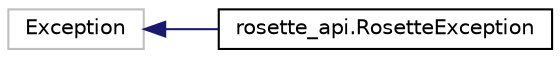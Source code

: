 digraph "Graphical Class Hierarchy"
{
  edge [fontname="Helvetica",fontsize="10",labelfontname="Helvetica",labelfontsize="10"];
  node [fontname="Helvetica",fontsize="10",shape=record];
  rankdir="LR";
  Node1 [label="Exception",height=0.2,width=0.4,color="grey75", fillcolor="white", style="filled"];
  Node1 -> Node2 [dir="back",color="midnightblue",fontsize="10",style="solid",fontname="Helvetica"];
  Node2 [label="rosette_api.RosetteException",height=0.2,width=0.4,color="black", fillcolor="white", style="filled",URL="$classrosette__api_1_1RosetteException.html",tooltip="RosetteException Class "];
}
